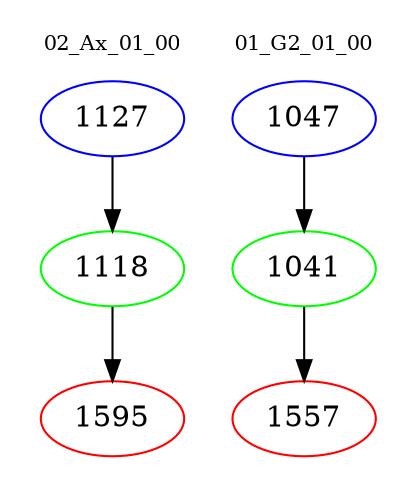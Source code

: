 digraph{
subgraph cluster_0 {
color = white
label = "02_Ax_01_00";
fontsize=10;
T0_1127 [label="1127", color="blue"]
T0_1127 -> T0_1118 [color="black"]
T0_1118 [label="1118", color="green"]
T0_1118 -> T0_1595 [color="black"]
T0_1595 [label="1595", color="red"]
}
subgraph cluster_1 {
color = white
label = "01_G2_01_00";
fontsize=10;
T1_1047 [label="1047", color="blue"]
T1_1047 -> T1_1041 [color="black"]
T1_1041 [label="1041", color="green"]
T1_1041 -> T1_1557 [color="black"]
T1_1557 [label="1557", color="red"]
}
}
